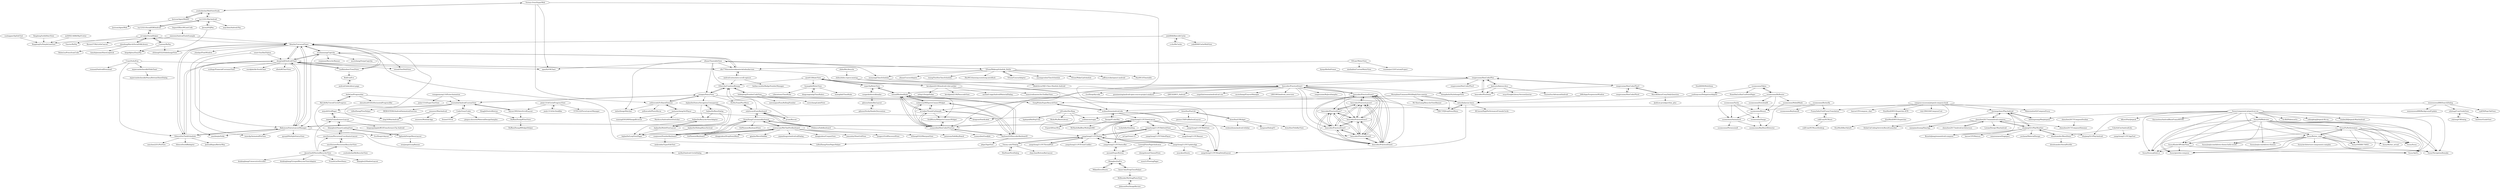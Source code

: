 digraph G {
"XingdongYu/QQNaviView" -> "XingdongYu/SimpleLineView"
"linxiangcheer/PlayAndroid" -> "manqianzhuang/HamApp"
"linxiangcheer/PlayAndroid" -> "shenzhen2017/wanandroid-compose"
"linxiangcheer/PlayAndroid" -> "RicardoJiang/wanandroid-compose"
"linxiangcheer/PlayAndroid" -> "lelelongwang/WanJetpack"
"linxiangcheer/PlayAndroid" -> "zhujiang521/PlayWeather"
"qdxxxx/StickyHeaderDecoration" -> "qdxxxx/IndexBarLayout"
"AnJiaoDe/BaseDialog" -> "AnJiaoDe/RecyclerViewAdapter"
"AnJiaoDe/BaseDialog" -> "AnJiaoDe/StatusNavigationTransparent"
"AnJiaoDe/BaseDialog" -> "AnJiaoDe/MultiFlowLayout"
"AnJiaoDe/MultiFlowLayout" -> "AnJiaoDe/LoopViewPager"
"AnJiaoDe/MultiFlowLayout" -> "AnJiaoDe/RecyclerViewAdapter"
"AnJiaoDe/RecyclerViewAdapter" -> "AnJiaoDe/LoopViewPager"
"AnJiaoDe/RecyclerViewAdapter" -> "AnJiaoDe/MultiFlowLayout"
"AnJiaoDe/StatusNavigationTransparent" -> "AnJiaoDe/BaseDialog"
"AnJiaoDe/StatusNavigationTransparent" -> "AnJiaoDe/MultiFlowLayout"
"AnJiaoDe/StatusNavigationTransparent" -> "AnJiaoDe/RecyclerViewAdapter"
"AnJiaoDe/StatusNavigationTransparent" -> "AnJiaoDe/LoopViewPager"
"luozhanming/Captcha" -> "mcxtzhang/SwipeCaptcha" ["e"=1]
"luozhanming/Captcha" -> "donglua/JZAndroidChart"
"luozhanming/Captcha" -> "bboylin/UniversalToast"
"luozhanming/Captcha" -> "idic779/monthweekmaterialcalendarview"
"luozhanming/Captcha" -> "LillteZheng/ViewPagerHelper" ["e"=1]
"luozhanming/Captcha" -> "renjianan/RecyclerBanner" ["e"=1]
"luozhanming/Captcha" -> "Bakumon/StatusLayoutManager"
"zuiwuyuan/WeChatPswKeyboard" -> "yipianfengye/android-adDialog" ["e"=1]
"zuiwuyuan/WeChatPswKeyboard" -> "StomHong/CustomizeKeyboard"
"zuiwuyuan/WeChatPswKeyboard" -> "dongjunkun/CouponView" ["e"=1]
"zuiwuyuan/WeChatPswKeyboard" -> "xuejinwei/NumberKeyboard"
"zuiwuyuan/WeChatPswKeyboard" -> "GitPhoenix/Keyboard"
"zuiwuyuan/WeChatPswKeyboard" -> "jeasonlzy/NineGridView" ["e"=1]
"zuiwuyuan/WeChatPswKeyboard" -> "Jungerr/GridPasswordView" ["e"=1]
"zuiwuyuan/WeChatPswKeyboard" -> "sfsheng0322/MarqueeView" ["e"=1]
"zuiwuyuan/WeChatPswKeyboard" -> "dongjunkun/DropDownMenu" ["e"=1]
"zuiwuyuan/WeChatPswKeyboard" -> "gjiazhe/WaveSideBar" ["e"=1]
"sickworm/MISportsConnectWidget" -> "arvinljw/ThumbUpSample"
"sickworm/MISportsConnectWidget" -> "sunnyxibei/HenCoderPractice"
"sickworm/MISportsConnectWidget" -> "totond/BooheeRuler"
"sickworm/MISportsConnectWidget" -> "keyboard3/HencoderKeyboard3"
"kaixueio/kaixue-docs" -> "rengwuxian/HenCoderPlus"
"kaixueio/kaixue-docs" -> "wuyr/GoogleLibraryVersionQuerier" ["e"=1]
"kaixueio/kaixue-docs" -> "hencoder/PlusDemo"
"kaixueio/kaixue-docs" -> "chengdazhi/StyleImageView" ["e"=1]
"kaixueio/kaixue-docs" -> "SusionSuc/AdvancedAndroid" ["e"=1]
"superSp/RulerView" -> "totond/BooheeRuler"
"superSp/RulerView" -> "sungerk/elestickheader"
"superSp/RulerView" -> "zjun615/RulerView"
"yale8848/RetrofitCache" -> "z-chu/RxCache"
"yale8848/RetrofitCache" -> "yale8848/CacheWebView" ["e"=1]
"yale8848/RetrofitCache" -> "bboylin/UniversalToast"
"youlookwhat/WebViewStudy" -> "Victory-Over/SuperWeb"
"youlookwhat/WebViewStudy" -> "Justson/AgentWebX5"
"youlookwhat/WebViewStudy" -> "tsy12321/PayAndroid"
"CrazyDudo/fvip" -> "SilenceDut/TaskScheduler"
"CrazyDudo/fvip" -> "openXu/OXChart" ["e"=1]
"CrazyDudo/fvip" -> "imjeevandeshmukh/GlideToast"
"CrazyDudo/fvip" -> "roomanl/AndroidDownload" ["e"=1]
"DesignPCode/Sku" -> "MrHaoIsBadBoy/MultipleSKU"
"DesignPCode/Sku" -> "wuhenzhizao/android-sku"
"GongWnbo/SuperRecycleView" -> "wuhenzhizao/android-sku"
"RuffianZhong/RTextView" -> "RuffianZhong/RWidgetHelper" ["e"=1]
"chendongMarch/SocialSdkLibrary" -> "arvinljw/SocialHelper"
"chendongMarch/SocialSdkLibrary" -> "tianzhijiexian/ShareLoginLib" ["e"=1]
"chendongMarch/SocialSdkLibrary" -> "BolexLiu/PressScanCode" ["e"=1]
"donglua/JZAndroidChart" -> "bboylin/UniversalToast"
"donglua/JZAndroidChart" -> "idic779/monthweekmaterialcalendarview"
"donglua/JZAndroidChart" -> "LeeReindeer/Tree2View"
"donglua/JZAndroidChart" -> "Bakumon/StatusLayoutManager"
"donglua/JZAndroidChart" -> "scsfwgy/FinancialCustomerView" ["e"=1]
"donglua/JZAndroidChart" -> "luozhanming/Captcha"
"donglua/JZAndroidChart" -> "razerdp/AnimatedPieView" ["e"=1]
"donglua/JZAndroidChart" -> "wordplat/ikvStockChart" ["e"=1]
"donglua/JZAndroidChart" -> "tifezh/KChartView" ["e"=1]
"donglua/JZAndroidChart" -> "SilenceDut/TaskScheduler"
"donglua/JZAndroidChart" -> "totond/TextPathView" ["e"=1]
"leiyun1993/AutoScrollLayout" -> "stormdzh/AndroidCustomView"
"leiyun1993/AutoScrollLayout" -> "RuffianZhong/RTextView"
"tsy12321/SocialSDKAndroid" -> "arvinljw/SocialHelper"
"tsy12321/SocialSDKAndroid" -> "tsy12321/PayAndroid"
"yellowcath/YcShareElement" -> "yellowcath/PhotoMovie" ["e"=1]
"yellowcath/YcShareElement" -> "maiwenchang/ArtPlayer"
"yellowcath/YcShareElement" -> "wongzy/FancyView"
"yellowcath/YcShareElement" -> "iielse/ImageWatcher" ["e"=1]
"rengwuxian/HenCoderPlus3" -> "rengwuxian/HenCoderPlus4"
"rengwuxian/HenCoderPlus3" -> "rengwuxian/HenCoderPlus"
"rengwuxian/HenCoderPlus3" -> "MicroKibaco/CrazyDailyQuestion"
"rengwuxian/HenCoderPlus3" -> "hencoder/PlusDemo"
"yangchong211/YCRefreshView" -> "yangchong211/YCDialog"
"yangchong211/YCRefreshView" -> "yangchong211/YCStateLayout"
"yangchong211/YCRefreshView" -> "yangchong211/YCVideoPlayer" ["e"=1]
"yangchong211/YCRefreshView" -> "yangchong211/YCStatusBar"
"yangchong211/YCRefreshView" -> "yangchong211/YCShopDetailLayout" ["e"=1]
"yangchong211/YCRefreshView" -> "yangchong211/YCBanner"
"yangchong211/YCRefreshView" -> "mCyp/Orient-Ui" ["e"=1]
"AriesHoo/UIWidget" -> "AriesHoo/FastLib"
"AriesHoo/UIWidget" -> "wuhenzhizao/android-titlebar" ["e"=1]
"AriesHoo/UIWidget" -> "AriesHoo/TitleBarView"
"AriesHoo/UIWidget" -> "kongzue/DialogV3" ["e"=1]
"Javen205/JPay" -> "kingofglory/EasyPay" ["e"=1]
"Javen205/JPay" -> "tsy12321/PayAndroid"
"fuusy/component-jetpack-mvvm" -> "fuusy/FuPerformance"
"fuusy/component-jetpack-mvvm" -> "ldlywt/FastJetpack" ["e"=1]
"fuusy/component-jetpack-mvvm" -> "fuusy/flutter_read"
"fuusy/component-jetpack-mvvm" -> "Quyunshuo/AndroidBaseFrameMVVM" ["e"=1]
"fuusy/component-jetpack-mvvm" -> "fuusy/genshin-compose"
"fuusy/component-jetpack-mvvm" -> "fuusy/KindsOfPickerView"
"fuusy/component-jetpack-mvvm" -> "fuusy/AptEx"
"fuusy/component-jetpack-mvvm" -> "fuusy/PdfWebview"
"fuusy/component-jetpack-mvvm" -> "fuusy/NavigationRemake"
"fuusy/component-jetpack-mvvm" -> "hi-dhl/PokemonGo" ["e"=1]
"fuusy/component-jetpack-mvvm" -> "zskingking/Jetpack-Mvvm" ["e"=1]
"fuusy/component-jetpack-mvvm" -> "winlee28/Jetpack-WanAndroid" ["e"=1]
"fuusy/component-jetpack-mvvm" -> "zhujiang521/PlayAndroid" ["e"=1]
"fuusy/component-jetpack-mvvm" -> "fuusy/fuusy.github.io"
"fuusy/component-jetpack-mvvm" -> "lelelongwang/WanJetpack"
"jenly1314/CircleProgressView" -> "jenly1314/ArcSeekBar"
"jenly1314/CircleProgressView" -> "CCY0122/FocusLayoutManager" ["e"=1]
"jenly1314/CircleProgressView" -> "leiyun1993/AutoScrollLayout"
"maiwenchang/ArtPlayer" -> "yellowcath/YcShareElement"
"maiwenchang/ArtPlayer" -> "maning0303/MNImageBrowser" ["e"=1]
"maiwenchang/ArtPlayer" -> "kongzue/StackLabel" ["e"=1]
"maiwenchang/ArtPlayer" -> "Marksss/AndroidAutoSwitcher" ["e"=1]
"zfman/TimetableView" -> "mnnyang/ClassSchedule"
"zfman/TimetableView" -> "openXu/OXChart" ["e"=1]
"zfman/TimetableView" -> "Othershe/CombineBitmap"
"zfman/TimetableView" -> "wongzy/FancyView"
"zfman/TimetableView" -> "YZune/WakeupSchedule_Kotlin"
"zfman/TimetableView" -> "iielse/ImageWatcher" ["e"=1]
"zfman/TimetableView" -> "idic779/monthweekmaterialcalendarview"
"MyLifeMyTravel/CircleProgress" -> "AnliaLee/Progressbar"
"MyLifeMyTravel/CircleProgress" -> "mylhyl/Android-CircleDialog" ["e"=1]
"sunnyxibei/HenCoderPractice" -> "arvinljw/ThumbUpSample"
"sunnyxibei/HenCoderPractice" -> "totond/BooheeRuler"
"sunnyxibei/HenCoderPractice" -> "sickworm/MISportsConnectWidget"
"sunnyxibei/HenCoderPractice" -> "SickWorm/MISportsConnectWidget"
"sunnyxibei/HenCoderPractice" -> "sunnyxibei/GoodJob"
"sunnyxibei/HenCoderPractice" -> "keyboard3/HencoderKeyboard3"
"zhujiang521/PlayWeather" -> "shenzhen2017/wanandroid-compose"
"zhujiang521/PlayWeather" -> "zhujiang521/PlayAndroid" ["e"=1]
"zhujiang521/PlayWeather" -> "linxiangcheer/PlayAndroid"
"zhujiang521/PlayWeather" -> "yechaoa/MaterialDesign" ["e"=1]
"zhujiang521/PlayWeather" -> "leavesCZY/Matisse"
"zhujiang521/PlayWeather" -> "zhouhuandev/BaseDemo"
"zhujiang521/PlayWeather" -> "miaowmiaow/fragmject" ["e"=1]
"zhujiang521/PlayWeather" -> "RicardoJiang/wanandroid-compose"
"lihangleo2/mPro" -> "MikaelZero/Diooto"
"lihangleo2/mPro" -> "bauer-bao/DragCloseHelper"
"Victory-Over/SuperWeb" -> "yangchong211/YCWebView" ["e"=1]
"Victory-Over/SuperWeb" -> "openXu/OXChart" ["e"=1]
"Victory-Over/SuperWeb" -> "youlookwhat/WebViewStudy"
"Victory-Over/SuperWeb" -> "yellowcath/YcShareElement"
"fuusy/PdfWebview" -> "fuusy/genshin-compose"
"fuusy/PdfWebview" -> "fuusy/KindsOfPickerView"
"fuusy/PdfWebview" -> "fuusy/AptEx"
"fuusy/PdfWebview" -> "fuusy/flutter_read"
"fuusy/PdfWebview" -> "fuusy/NavigationRemake"
"fuusy/PdfWebview" -> "fuusy/FuPerformance"
"fuusy/PdfWebview" -> "fuusy/fuusy.github.io"
"fuusy/PdfWebview" -> "fuusy/OSSRH-74003"
"fuusy/PdfWebview" -> "fuusy/juejin-markdown-theme-hello-world"
"fuusy/PdfWebview" -> "fuusy/juejin-markdown-themes"
"fuusy/PdfWebview" -> "fuusy/flutter_actual"
"fuusy/PdfWebview" -> "fuusy/fuusy"
"wenwenwen888/SearchDialog" -> "yilylong/UserGuideView"
"wenwenwen888/SearchDialog" -> "ccj659/PopsTabView" ["e"=1]
"wenwenwen888/SearchDialog" -> "wenwenwen888/BackgroundUpdate"
"wenwenwen888/SearchDialog" -> "wuhenzhizao/android-sku"
"xiaweizi/AndroidToolsExample" -> "XingdongYu/SimpleLineView"
"xiaweizi/AndroidToolsExample" -> "bboylin/UniversalToast"
"free46000/MultiItem" -> "xuehuayous/DelegationAdapter"
"JasonGaoH/NestedRecyclerView" -> "xmuSistone/PersistentRecyclerView"
"JasonGaoH/NestedRecyclerView" -> "donkingliang/ConsecutiveScroller" ["e"=1]
"JasonGaoH/NestedRecyclerView" -> "donkingliang/GroupedRecyclerViewAdapter" ["e"=1]
"JasonGaoH/NestedRecyclerView" -> "FrizzleLiu/NestDemo"
"JasonGaoH/NestedRecyclerView" -> "zaaach/TransformersLayout"
"JasonGaoH/NestedRecyclerView" -> "xmuSistone/PersistentCoordinatorLayout"
"JasonGaoH/NestedRecyclerView" -> "lihangleo2/ShadowLayout" ["e"=1]
"hencoder/PracticeDraw1" -> "hencoder/PracticeDraw2"
"hencoder/PracticeDraw1" -> "chengdazhi/StyleImageView" ["e"=1]
"hencoder/PracticeDraw1" -> "hencoder/PracticeDraw3"
"hencoder/PracticeDraw1" -> "hencoder/PracticeDraw4"
"hencoder/PracticeDraw1" -> "rengwuxian/RxJavaSamples" ["e"=1]
"hencoder/PracticeDraw1" -> "GcsSloop/diycode" ["e"=1]
"hencoder/PracticeDraw1" -> "guoxiaoxing/android-open-source-project-analysis" ["e"=1]
"hencoder/PracticeDraw1" -> "hencoder/PracticeDraw6"
"hencoder/PracticeDraw1" -> "hencoder/PracticeDraw5"
"hencoder/PracticeDraw1" -> "QMUI/QMUI_Android" ["e"=1]
"hencoder/PracticeDraw1" -> "totond/BooheeRuler"
"hencoder/PracticeDraw1" -> "singwhatiwanna/android-art-res" ["e"=1]
"hencoder/PracticeDraw1" -> "mcxtzhang/ZLayoutManager" ["e"=1]
"hencoder/PracticeDraw1" -> "arvinljw/ThumbUpSample"
"hencoder/PracticeDraw1" -> "LRH1993/android_interview" ["e"=1]
"hencoder/PracticeDraw2" -> "hencoder/PracticeDraw3"
"hencoder/PracticeDraw2" -> "hencoder/PracticeDraw4"
"hencoder/PracticeDraw2" -> "hencoder/PracticeDraw5"
"hencoder/PracticeDraw2" -> "hencoder/PracticeDraw1"
"hencoder/PracticeDraw2" -> "hencoder/PracticeDraw6"
"hencoder/PracticeDraw2" -> "hencoder/PracticeDraw7"
"hencoder/PracticeDraw2" -> "hencoder/PracticeLayout1"
"hencoder/PracticeDraw3" -> "hencoder/PracticeDraw4"
"hencoder/PracticeDraw3" -> "hencoder/PracticeDraw5"
"hencoder/PracticeDraw3" -> "hencoder/PracticeDraw2"
"hencoder/PracticeDraw3" -> "hencoder/PracticeDraw6"
"hencoder/PracticeDraw3" -> "hencoder/PracticeDraw7"
"hencoder/PracticeDraw3" -> "hencoder/PracticeLayout1"
"hencoder/PracticeDraw4" -> "hencoder/PracticeDraw3"
"hencoder/PracticeDraw4" -> "hencoder/PracticeDraw5"
"hencoder/PracticeDraw4" -> "hencoder/PracticeDraw2"
"hencoder/PracticeDraw4" -> "hencoder/PracticeDraw7"
"hencoder/PracticeDraw4" -> "hencoder/PracticeDraw6"
"hencoder/PracticeDraw4" -> "hencoder/PracticeLayout1"
"stormdzh/AndroidCustomView" -> "leiyun1993/AutoScrollLayout"
"stormdzh/AndroidCustomView" -> "REBOOTERS/AndroidAnimationExercise" ["e"=1]
"stormdzh/AndroidCustomView" -> "CoderGuoy/Coder"
"stormdzh/AndroidCustomView" -> "wongzy/FancyView"
"stormdzh/AndroidCustomView" -> "LillteZheng/FlowHelper" ["e"=1]
"stormdzh/AndroidCustomView" -> "mtjsoft/GridPager"
"rengwuxian/HenCoderPlus4" -> "rengwuxian/HenCoderPlus3"
"z-chu/RxCache" -> "yale8848/RetrofitCache"
"zjun615/RulerView" -> "huangdali/RulerView"
"zjun615/RulerView" -> "superSp/RulerView"
"zjun615/RulerView" -> "kevalpatel2106/android-ruler-picker"
"zjun615/RulerView" -> "Othershe/CombineBitmap"
"ColorfulCat/AndroidLibs" -> "yangchong211/YCAppTool" ["e"=1]
"ColorfulCat/AndroidLibs" -> "zhouhuandev/BaseDemo"
"smart-fun/XmlToJson" -> "Bakumon/StatusLayoutManager"
"smart-fun/XmlToJson" -> "donglua/JZAndroidChart"
"Timmy-zzh/TDialog" -> "yangchong211/YCDialog"
"Timmy-zzh/TDialog" -> "SheHuan/NiceDialog"
"Timmy-zzh/TDialog" -> "chaychan/BottomBarLayout" ["e"=1]
"Timmy-zzh/TDialog" -> "mylhyl/Android-CircleDialog" ["e"=1]
"rengwuxian/HenCoderPlus" -> "rengwuxian/HenCoderPlus3"
"rengwuxian/HenCoderPlus" -> "hencoder/PlusDemo"
"rengwuxian/HenCoderPlus" -> "kaixueio/kaixue-docs"
"rengwuxian/HenCoderPlus" -> "sunnyxibei/HenCoderPractice"
"rengwuxian/HenCoderPlus" -> "hencoder/PracticeDraw1"
"rengwuxian/HenCoderPlus" -> "rengwuxian/HenCoderPlus5"
"linkaipeng/NumberCodeView" -> "newcaoguo/EasyRollingNumber"
"linkaipeng/NumberCodeView" -> "Othershe/CombineBitmap"
"linkaipeng/NumberCodeView" -> "corerzhang/LabelView" ["e"=1]
"linkaipeng/NumberCodeView" -> "GongWnbo/SuperRecycleView"
"LJYcoder/DevRing" -> "wobiancao/sugar"
"LJYcoder/DevRing" -> "lygttpod/RxHttpUtils" ["e"=1]
"LJYcoder/DevRing" -> "yangchong211/YCDialog"
"LJYcoder/DevRing" -> "MirkoWu/BaseLibrary"
"CoderGuoy/Coder" -> "stormdzh/AndroidCustomView"
"CoderGuoy/Coder" -> "pinguo-zhouwei/MaterialDesignSamples" ["e"=1]
"CoderGuoy/Coder" -> "Dsiner/UIUtil" ["e"=1]
"bboylin/UniversalToast" -> "Bakumon/StatusLayoutManager"
"bboylin/UniversalToast" -> "donglua/JZAndroidChart"
"bboylin/UniversalToast" -> "SilenceDut/TaskScheduler"
"bboylin/UniversalToast" -> "totond/TextPathView" ["e"=1]
"bboylin/UniversalToast" -> "GcsSloop/rclayout" ["e"=1]
"bboylin/UniversalToast" -> "LeeReindeer/Tree2View"
"bboylin/UniversalToast" -> "sfsheng0322/GlideImageView" ["e"=1]
"bboylin/UniversalToast" -> "yanzhenjie/Sofia" ["e"=1]
"bboylin/UniversalToast" -> "luozhanming/Captcha"
"bboylin/UniversalToast" -> "yhaolpz/FloatWindow" ["e"=1]
"KingJA/SwitchButton" -> "RuffianZhong/RTextView"
"Cuieney/RxPay" -> "arvinljw/SocialHelper"
"Cuieney/RxPay" -> "kingofglory/EasyPay" ["e"=1]
"Cuieney/RxPay" -> "sfsheng0322/GlideImageView" ["e"=1]
"LinweiJ/ViewPagerIndicator" -> "chengzhicao/ChannelView"
"LinweiJ/ViewPagerIndicator" -> "ansnail/SuperButton"
"SilenceDut/TaskScheduler" -> "Bakumon/StatusLayoutManager"
"SilenceDut/TaskScheduler" -> "bboylin/UniversalToast"
"SilenceDut/TaskScheduler" -> "SilenceDut/diffadapter" ["e"=1]
"SilenceDut/TaskScheduler" -> "JoshuaRogue/BetterWay" ["e"=1]
"SilenceDut/TaskScheduler" -> "nanchen2251/PinView" ["e"=1]
"SilenceDut/TaskScheduler" -> "donglua/JZAndroidChart"
"mtjsoft/GridPager" -> "zaaach/TransformersLayout"
"mtjsoft/GridPager" -> "xing16/WanAndroid"
"ssseasonnn/AnimatorX" -> "ssseasonnn/PermissionX"
"ssseasonnn/AnimatorX" -> "ssseasonnn/KeyBoardDetector"
"xuehuayous/DelegationAdapter" -> "iielse/behavior-learn"
"wongzy/FancyView" -> "Othershe/CombineBitmap"
"wongzy/FancyView" -> "FJ917/FJDropDownMenu"
"wongzy/FancyView" -> "AnJiaoDe/StatusNavigationTransparent"
"wongzy/FancyView" -> "stormdzh/AndroidCustomView"
"wongzy/FancyView" -> "DuShuYuan/PlusMenu"
"wongzy/FancyView" -> "yellowcath/YcShareElement"
"wongzy/FancyView" -> "iielse/behavior-learn"
"yangchong211/YCDialog" -> "yangchong211/YCStateLayout"
"yangchong211/YCDialog" -> "yangchong211/YCUpdateApp"
"yangchong211/YCDialog" -> "yangchong211/YCRefreshView"
"yangchong211/YCDialog" -> "Timmy-zzh/TDialog"
"yangchong211/YCDialog" -> "yangchong211/YCThreadPool"
"yangchong211/YCDialog" -> "LillteZheng/ViewPagerHelper" ["e"=1]
"yangchong211/YCDialog" -> "yangchong211/YCStatusBar"
"yangchong211/YCDialog" -> "yangchong211/YCEventConflict" ["e"=1]
"BobEve/Eve" -> "android-links/about-page"
"xuejinwei/NumberKeyboard" -> "StomHong/CustomizeKeyboard"
"xuejinwei/NumberKeyboard" -> "zuiwuyuan/WeChatPswKeyboard"
"xuejinwei/NumberKeyboard" -> "andyxialm/TyperEditText" ["e"=1]
"Bakumon/StatusLayoutManager" -> "bboylin/UniversalToast"
"Bakumon/StatusLayoutManager" -> "SilenceDut/TaskScheduler"
"Bakumon/StatusLayoutManager" -> "qyxxjd/MultipleStatusView" ["e"=1]
"Bakumon/StatusLayoutManager" -> "GcsSloop/rclayout" ["e"=1]
"Bakumon/StatusLayoutManager" -> "donglua/JZAndroidChart"
"Bakumon/StatusLayoutManager" -> "yangchong211/YCStateLayout"
"Bakumon/StatusLayoutManager" -> "yanzhenjie/Sofia" ["e"=1]
"Bakumon/StatusLayoutManager" -> "razerdp/AnimatedPieView" ["e"=1]
"Moosphan/CommentWithReplyView-master" -> "Mr-XiaoLiang/RecyclerViewBanner"
"Moosphan/CommentWithReplyView-master" -> "FJ917/FJDropDownMenu"
"Moosphan/CommentWithReplyView-master" -> "GongWnbo/SuperRecycleView"
"Moosphan/CommentWithReplyView-master" -> "iielse/behavior-learn"
"wuhenzhizao/android-sku" -> "GongWnbo/SuperRecycleView"
"wuhenzhizao/android-sku" -> "DesignPCode/Sku"
"wuhenzhizao/android-sku" -> "yangchong211/YCShopDetailLayout" ["e"=1]
"wuhenzhizao/android-sku" -> "yangchong211/YCStateLayout"
"wuhenzhizao/android-sku" -> "wuhenzhizao/android-titlebar" ["e"=1]
"zhihu/zhihu-rxjava-meetup" -> "hencoder/PracticeDraw1"
"zhihu/zhihu-rxjava-meetup" -> "sunnyxibei/HenCoderPractice"
"ssseasonnn/Yaksa" -> "ssseasonnn/RxRouter"
"ssseasonnn/Yaksa" -> "xuehuayous/DelegationAdapter"
"ssseasonnn/Yaksa" -> "HuanHaiLiuXin/CoolViewPager" ["e"=1]
"qdxxxx/IndexBarLayout" -> "qdxxxx/StickyHeaderDecoration"
"ssseasonnn/DownloadX" -> "ssseasonnn/Bracer"
"FJ917/FJDropDownMenu" -> "iielse/behavior-learn"
"senonwx/WanAndroid" -> "xing16/WanAndroid"
"senonwx/WanAndroid" -> "senonwx/ModularApp"
"ansnail/SuperButton" -> "yangchong211/YCStatusBar"
"ansnail/SuperButton" -> "lihangleo2/mPro"
"iielse/behavior-learn" -> "KCrason/HighPerformanceFriendsCircle" ["e"=1]
"iielse/behavior-learn" -> "FJ917/FJDropDownMenu"
"iielse/behavior-learn" -> "yangchong211/YCShopDetailLayout" ["e"=1]
"kymjs/KotlinPrimer" -> "rengwuxian/HenCoderPlus"
"compose-museum/jetpack-compose-book" -> "FunnySaltyFish/FunnyTranslation"
"compose-museum/jetpack-compose-book" -> "DylanCaiCoding/ActivityResultLauncher" ["e"=1]
"compose-museum/jetpack-compose-book" -> "Watermelon02/ComposeFocus"
"compose-museum/jetpack-compose-book" -> "leavesCZY/compose_chat"
"compose-museum/jetpack-compose-book" -> "linxiangcheer/PlayAndroid"
"compose-museum/jetpack-compose-book" -> "KunMinX/MVI-Dispatcher-KTX"
"compose-museum/jetpack-compose-book" -> "toly1994328/ComposeUnit"
"lihangleo2/SmartLoadingView" -> "xmuSistone/PersistentCoordinatorLayout"
"lihangleo2/SmartLoadingView" -> "ljphawk/SwipeMenuLayout"
"lihangleo2/SmartLoadingView" -> "zaaach/TransformersLayout"
"Justson/AgentWebX5" -> "youlookwhat/WebViewStudy"
"Justson/AgentWebX5" -> "Justson/AgentWeb" ["e"=1]
"yilylong/CBDialog" -> "yilylong/UserGuideView"
"SheHuan/NiceDialog" -> "Timmy-zzh/TDialog"
"arvinljw/SocialHelper" -> "Vinctor/RxPay"
"arvinljw/SocialHelper" -> "Cuieney/RxPay"
"arvinljw/SocialHelper" -> "florent37/MyLittleCanvas" ["e"=1]
"arvinljw/SocialHelper" -> "tsy12321/SocialSDKAndroid"
"arvinljw/SocialHelper" -> "bboylin/UniversalToast"
"arvinljw/SocialHelper" -> "chendongMarch/SocialSdkLibrary"
"tsy12321/PayAndroid" -> "mayubao/Android-Pay" ["e"=1]
"tsy12321/PayAndroid" -> "tsy12321/SocialSDKAndroid"
"tsy12321/PayAndroid" -> "Javen205/JPay"
"tsy12321/PayAndroid" -> "youlookwhat/WebViewStudy"
"93Laer/WaterView" -> "xiaohaibin/CustomWaterView"
"93Laer/WaterView" -> "idic779/monthweekmaterialcalendarview"
"93Laer/WaterView" -> "wuxiaojun123/CustomProject"
"shenzhen2017/wanandroid-compose" -> "zhujiang521/PlayWeather"
"shenzhen2017/wanandroid-compose" -> "linxiangcheer/PlayAndroid"
"shenzhen2017/wanandroid-compose" -> "shenzhen2017/android-architecture"
"shenzhen2017/wanandroid-compose" -> "manqianzhuang/HamApp"
"shenzhen2017/wanandroid-compose" -> "Lowae/Design-WanAndroid" ["e"=1]
"shenzhen2017/wanandroid-compose" -> "DylanCaiCoding/ActivityResultLauncher" ["e"=1]
"shenzhen2017/wanandroid-compose" -> "shenzhen2017/ComposeShimmer"
"imjeevandeshmukh/GlideToast" -> "imjeevandeshmukh/FancyBottomSheetDialog"
"AnliaLee/Progressbar" -> "MyLifeMyTravel/CircleProgress"
"AnliaLee/Progressbar" -> "zhouzhuo810/ZzHorizontalProgressBar"
"AnliaLee/Progressbar" -> "stormdzh/AndroidCustomView"
"ssseasonnn/Yasha" -> "ssseasonnn/Sange"
"ssseasonnn/Yasha" -> "ssseasonnn/Bracer"
"ssseasonnn/Yasha" -> "ssseasonnn/AnimatorX"
"yangchong211/YCUpdateApp" -> "yangchong211/YCDialog"
"yangchong211/YCUpdateApp" -> "yangchong211/YCStateLayout"
"yangchong211/YCUpdateApp" -> "yangchong211/YCShopDetailLayout" ["e"=1]
"yangchong211/YCUpdateApp" -> "moyokoo/Diooto" ["e"=1]
"fuusy/FuPerformance" -> "fuusy/genshin-compose"
"fuusy/FuPerformance" -> "fuusy/NavigationRemake"
"fuusy/FuPerformance" -> "fuusy/KindsOfPickerView"
"fuusy/FuPerformance" -> "fuusy/AptEx"
"fuusy/FuPerformance" -> "fuusy/fuusy.github.io"
"fuusy/FuPerformance" -> "fuusy/OSSRH-74003"
"fuusy/FuPerformance" -> "fuusy/flutter_actual"
"fuusy/FuPerformance" -> "fuusy/fuusy"
"fuusy/FuPerformance" -> "fuusy/flutter_read"
"AriesHoo/FastLib" -> "AriesHoo/UIWidget"
"AriesHoo/FastLib" -> "wobiancao/sugar"
"AriesHoo/FastLib" -> "kongzue/StackLabel" ["e"=1]
"AriesHoo/FastLib" -> "genius158/PullRefreshLayout" ["e"=1]
"pruas/Biscuit" -> "onlyloveyd/LazyKeyboard"
"pruas/Biscuit" -> "Othershe/CombineBitmap"
"YZune/WakeupSchedule_Kotlin" -> "YZune/CourseAdapter"
"YZune/WakeupSchedule_Kotlin" -> "mnnyang/ClassSchedule"
"YZune/WakeupSchedule_Kotlin" -> "xxyangyoulin/ClassSchedule"
"YZune/WakeupSchedule_Kotlin" -> "zfman/TimetableView"
"YZune/WakeupSchedule_Kotlin" -> "YZune/WakeUpSchedule"
"YZune/WakeupSchedule_Kotlin" -> "jeffreystoke/openct-android"
"YZune/WakeupSchedule_Kotlin" -> "Hzy0913/Timetable" ["e"=1]
"YZune/WakeupSchedule_Kotlin" -> "zfman/CourseAdapter"
"YZune/WakeupSchedule_Kotlin" -> "itning/YunShuClassSchedule"
"YZune/WakeupSchedule_Kotlin" -> "ZhyMC/chaoxing-xuexitong-autoflush" ["e"=1]
"yilylong/UserGuideView" -> "yilylong/CBDialog"
"yilylong/UserGuideView" -> "binIoter/GuideView" ["e"=1]
"keyboard3/HencoderKeyboard3" -> "arvinljw/ThumbUpSample"
"keyboard3/HencoderKeyboard3" -> "sickworm/MISportsConnectWidget"
"keyboard3/HencoderKeyboard3" -> "totond/BooheeRuler"
"keyboard3/HencoderKeyboard3" -> "sunnyxibei/HenCoderPractice"
"keyboard3/HencoderKeyboard3" -> "jdqm/TapeView"
"wangpeiming110/EnterAnimation" -> "stormdzh/AndroidCustomView"
"wangpeiming110/EnterAnimation" -> "jenly1314/SuperTextView"
"chengzhicao/ChannelView" -> "mxn21/FlowingPager"
"yangchong211/YCStateLayout" -> "yangchong211/YCDialog"
"yangchong211/YCStateLayout" -> "luckybilly/Gloading" ["e"=1]
"yangchong211/YCStateLayout" -> "yangchong211/YCShopDetailLayout" ["e"=1]
"yangchong211/YCStateLayout" -> "yangchong211/YCWebView" ["e"=1]
"yangchong211/YCStateLayout" -> "yangchong211/YCRefreshView"
"yangchong211/YCStateLayout" -> "Bakumon/StatusLayoutManager"
"yangchong211/YCStateLayout" -> "yangchong211/YCUpdateApp"
"jenly1314/ArcSeekBar" -> "jenly1314/CircleProgressView"
"Othershe/CombineBitmap" -> "wongzy/FancyView"
"Othershe/CombineBitmap" -> "linkaipeng/NumberCodeView"
"StomHong/CustomizeKeyboard" -> "SValence/SafeKeyboard"
"StomHong/CustomizeKeyboard" -> "onlyloveyd/LazyKeyboard"
"StomHong/CustomizeKeyboard" -> "xuejinwei/NumberKeyboard"
"StomHong/CustomizeKeyboard" -> "zuiwuyuan/WeChatPswKeyboard"
"StomHong/CustomizeKeyboard" -> "GitPhoenix/Keyboard"
"StomHong/CustomizeKeyboard" -> "GitPhoenix/KeyboardView"
"SValence/SafeKeyboard" -> "StomHong/CustomizeKeyboard"
"SValence/SafeKeyboard" -> "onlyloveyd/LazyKeyboard"
"SValence/SafeKeyboard" -> "peiniwan/SafeKeyBoard"
"xmuSistone/PersistentCoordinatorLayout" -> "xmuSistone/PersistentRecyclerView"
"xmuSistone/PersistentCoordinatorLayout" -> "lihangleo2/SmartLoadingView"
"zyl409214686/Mp3Cutter" -> "XingdongYu/SimpleLineView"
"ljphawk/SwipeMenuLayout" -> "lihangleo2/SmartLoadingView"
"ljphawk/SwipeMenuLayout" -> "wenjiangit/LoopBanner"
"hencoder/PracticeDraw6" -> "hencoder/PracticeDraw7"
"hencoder/PracticeDraw6" -> "hencoder/PracticeDraw5"
"hencoder/PracticeDraw6" -> "hencoder/PracticeDraw3"
"hencoder/PracticeDraw6" -> "hencoder/PracticeLayout1"
"hencoder/PracticeDraw6" -> "hencoder/PracticeDraw4"
"hencoder/PracticeDraw6" -> "hencoder/PracticeDraw2"
"DuShuYuan/PlusMenu" -> "onlyloveyd/LazyKeyboard"
"xmuSistone/PersistentRecyclerView" -> "xmuSistone/PersistentCoordinatorLayout"
"xmuSistone/PersistentRecyclerView" -> "JasonGaoH/NestedRecyclerView"
"xmuSistone/PersistentRecyclerView" -> "youlookwhat/ByRecyclerView" ["e"=1]
"sungerk/elestickheader" -> "qdxxxx/IndexBarLayout"
"sungerk/elestickheader" -> "superSp/RulerView"
"hencoder/PracticeDraw5" -> "hencoder/PracticeDraw3"
"hencoder/PracticeDraw5" -> "hencoder/PracticeDraw4"
"hencoder/PracticeDraw5" -> "hencoder/PracticeDraw7"
"hencoder/PracticeDraw5" -> "hencoder/PracticeDraw6"
"hencoder/PracticeDraw5" -> "hencoder/PracticeDraw2"
"hencoder/PracticeDraw5" -> "hencoder/PracticeLayout1"
"MikaelZero/Diooto" -> "lihangleo2/mPro"
"android-notes/auto-scroll-capture" -> "idic779/monthweekmaterialcalendarview"
"android-notes/auto-scroll-capture" -> "Othershe/CombineBitmap"
"android-notes/auto-scroll-capture" -> "beiliao-mobile/BadgeNumberManager" ["e"=1]
"lelelongwang/WanJetpack" -> "linxiangcheer/PlayAndroid"
"zaaach/TransformersLayout" -> "mtjsoft/GridPager"
"zaaach/TransformersLayout" -> "lihangleo2/SmartLoadingView"
"zaaach/TransformersLayout" -> "bingoogolapple/BGATransformersTip-Android" ["e"=1]
"GitPhoenix/Keyboard" -> "zuiwuyuan/WeChatPswKeyboard"
"FunnySaltyFish/FunnyTranslation" -> "sskEvan/NCMusic"
"ssseasonnn/Butterfly" -> "ssseasonnn/Bracer"
"ssseasonnn/Butterfly" -> "ssseasonnn/KeyboardX"
"ssseasonnn/Butterfly" -> "FunnySaltyFish/FunnyTranslation"
"yangchong211/YCThreadPool" -> "yangchong211/YCDialog"
"kevalpatel2106/android-ruler-picker" -> "massivedisaster/ArcToolbarView" ["e"=1]
"kevalpatel2106/android-ruler-picker" -> "zjun615/RulerView"
"kevalpatel2106/android-ruler-picker" -> "m4xp1/SwipePicker"
"kevalpatel2106/android-ruler-picker" -> "kevalpatel2106/PasscodeView" ["e"=1]
"kevalpatel2106/android-ruler-picker" -> "michael-rapp/AndroidMaterialDialog"
"bauer-bao/DragCloseHelper" -> "MrBoudar/MyDragPhotoView"
"bauer-bao/DragCloseHelper" -> "lihangleo2/mPro"
"fuusy/flutter_read" -> "fuusy/genshin-compose"
"fuusy/flutter_read" -> "fuusy/KindsOfPickerView"
"fuusy/flutter_read" -> "fuusy/NavigationRemake"
"fuusy/flutter_read" -> "fuusy/AptEx"
"fuusy/flutter_read" -> "fuusy/fuusy.github.io"
"fuusy/flutter_read" -> "fuusy/OSSRH-74003"
"fuusy/flutter_read" -> "fuusy/flutter_actual"
"fuusy/flutter_read" -> "fuusy/fuusy"
"fuusy/flutter_read" -> "fuusy/FuPerformance"
"fuusy/flutter_read" -> "fuusy/architecture-components-samples"
"fuusy/flutter_read" -> "fuusy/juejin-markdown-theme-hello-world"
"fuusy/flutter_read" -> "fuusy/juejin-markdown-themes"
"onlyloveyd/LazyKeyboard" -> "StomHong/CustomizeKeyboard"
"onlyloveyd/LazyKeyboard" -> "pruas/Biscuit"
"onlyloveyd/LazyKeyboard" -> "SValence/SafeKeyboard"
"onlyloveyd/LazyKeyboard" -> "DuShuYuan/PlusMenu"
"onlyloveyd/LazyKeyboard" -> "Othershe/CombineBitmap"
"arvinljw/ThumbUpSample" -> "sunnyxibei/HenCoderPractice"
"arvinljw/ThumbUpSample" -> "totond/BooheeRuler"
"arvinljw/ThumbUpSample" -> "sickworm/MISportsConnectWidget"
"arvinljw/ThumbUpSample" -> "SickWorm/MISportsConnectWidget"
"arvinljw/ThumbUpSample" -> "keyboard3/HencoderKeyboard3"
"SickWorm/MISportsConnectWidget" -> "sunnyxibei/HenCoderPractice"
"android-links/about-page" -> "BobEve/Eve"
"totond/BooheeRuler" -> "arvinljw/ThumbUpSample"
"totond/BooheeRuler" -> "sunnyxibei/HenCoderPractice"
"totond/BooheeRuler" -> "sickworm/MISportsConnectWidget"
"totond/BooheeRuler" -> "SickWorm/MISportsConnectWidget"
"totond/BooheeRuler" -> "keyboard3/HencoderKeyboard3"
"totond/BooheeRuler" -> "superSp/RulerView"
"dingyongxiang/TimeRulers" -> "huangdali/RulerView"
"huangdali/RulerView" -> "dingyongxiang/TimeRulers"
"huangdali/RulerView" -> "huangdali/TimeRuler"
"huangdali/RulerView" -> "Liberations/TimeRuler"
"zhihu/RxLifecycle" -> "zhihu/zhihu-rxjava-meetup"
"KunMinX/MVI-Dispatcher-KTX" -> "KunMinX/MVI-Dispatcher"
"idic779/monthweekmaterialcalendarview" -> "donglua/JZAndroidChart"
"idic779/monthweekmaterialcalendarview" -> "android-notes/auto-scroll-capture"
"idic779/monthweekmaterialcalendarview" -> "luozhanming/Captcha"
"idic779/monthweekmaterialcalendarview" -> "wuhenzhizao/android-sku"
"yangchong211/YCStatusBar" -> "ansnail/SuperButton"
"yangchong211/YCStatusBar" -> "yangchong211/YCDialog"
"24Kshign/SuspensionWindow" -> "iielse/behavior-learn"
"sunhapper/SpEditTool" -> "XingdongYu/SimpleLineView"
"LeeReindeer/Tree2View" -> "donglua/JZAndroidChart"
"LeeReindeer/Tree2View" -> "BobEve/Eve"
"LeeReindeer/Tree2View" -> "bboylin/UniversalToast"
"mnnyang/ClassSchedule" -> "idealclover/NJU-Class-Shedule-Android"
"ImportEffort/WLeetCode" -> "xiaweizi/AndroidToolsExample"
"shenzhen2017/android-architecture" -> "shenzhen2017/wanandroid-compose"
"ssseasonnn/RxRouter" -> "ssseasonnn/Yaksa"
"ssseasonnn/RxRouter" -> "ssseasonnn/AnimatorX"
"ssseasonnn/RxRouter" -> "ssseasonnn/Bracer"
"ssseasonnn/RxRouter" -> "ssseasonnn/MobidMask"
"ssseasonnn/RxRouter" -> "ssseasonnn/DownloadX"
"wobiancao/sugar" -> "EspoirX/EasyMvp"
"YZune/CourseAdapter" -> "YZune/WakeupSchedule_Kotlin"
"shenzhen2017/ComposeDouban" -> "shenzhen2017/ComposeShimmer"
"ssseasonnn/Bracer" -> "ssseasonnn/AnimatorX"
"ssseasonnn/Bracer" -> "ssseasonnn/Sange"
"sskEvan/NCMusic" -> "FunnySaltyFish/FunnyTranslation"
"sskEvan/NCMusic" -> "sskEvan/NCMusicDesktop"
"ssseasonnn/MobidMask" -> "ssseasonnn/KeyBoardDetector"
"MrBoudar/MyDragPhotoView" -> "JohnsonHou/ImageReview"
"JohnsonHou/ImageReview" -> "MrBoudar/MyDragPhotoView"
"MicroKibaco/CrazyDailyQuestion" -> "JackLee-pro/algorithm_plus"
"MicroKibaco/CrazyDailyQuestion" -> "rengwuxian/HenCoderPlus3"
"AnJiaoDe/SlidingMenuVertical" -> "AnJiaoDe/LoopViewPager"
"zhouhuandev/BaseDemo" -> "zhouhuandev/SerialPortKit"
"zhouhuandev/BaseDemo" -> "zhujiang521/PlayWeather"
"ssseasonnn/Sange" -> "ssseasonnn/KeyBoardDetector"
"hencoder/PracticeDraw7" -> "hencoder/PracticeDraw6"
"hencoder/PracticeDraw7" -> "hencoder/PracticeDraw5"
"hencoder/PracticeDraw7" -> "hencoder/PracticeLayout1"
"hencoder/PracticeDraw7" -> "hencoder/PracticeDraw3"
"hencoder/PracticeDraw7" -> "hencoder/PracticeDraw4"
"hencoder/PracticeLayout1" -> "hencoder/PracticeDraw7"
"hencoder/PracticeLayout1" -> "hencoder/PracticeDraw6"
"hencoder/PracticeLayout1" -> "hencoder/PracticeDraw3"
"hencoder/PracticeLayout1" -> "hencoder/PracticeDraw5"
"hencoder/PracticeLayout1" -> "hencoder/PracticeDraw4"
"hencoder/PracticeLayout1" -> "hencoder/PracticeDraw2"
"KunMinX/MVI-Dispatcher" -> "KunMinX/MVI-Dispatcher-KTX"
"KunMinX/MVI-Dispatcher" -> "KunMinX/KeyValueX"
"hencoder/PlusDemo" -> "rengwuxian/HenCoderPlus"
"fuusy/KindsOfPickerView" -> "fuusy/NavigationRemake"
"fuusy/KindsOfPickerView" -> "fuusy/genshin-compose"
"fuusy/KindsOfPickerView" -> "fuusy/AptEx"
"fuusy/KindsOfPickerView" -> "fuusy/fuusy.github.io"
"XingdongYu/QQNaviView" ["l"="48.157,2.743"]
"XingdongYu/SimpleLineView" ["l"="48.193,2.778"]
"linxiangcheer/PlayAndroid" ["l"="48.926,2.191"]
"manqianzhuang/HamApp" ["l"="48.937,2.173"]
"shenzhen2017/wanandroid-compose" ["l"="48.917,2.157"]
"RicardoJiang/wanandroid-compose" ["l"="48.902,2.202"]
"lelelongwang/WanJetpack" ["l"="48.965,2.163"]
"zhujiang521/PlayWeather" ["l"="48.89,2.173"]
"qdxxxx/StickyHeaderDecoration" ["l"="48.53,3.492"]
"qdxxxx/IndexBarLayout" ["l"="48.554,3.483"]
"AnJiaoDe/BaseDialog" ["l"="48.74,3.038"]
"AnJiaoDe/RecyclerViewAdapter" ["l"="48.736,3.061"]
"AnJiaoDe/StatusNavigationTransparent" ["l"="48.72,3.052"]
"AnJiaoDe/MultiFlowLayout" ["l"="48.751,3.061"]
"AnJiaoDe/LoopViewPager" ["l"="48.737,3.076"]
"luozhanming/Captcha" ["l"="48.355,2.998"]
"mcxtzhang/SwipeCaptcha" ["l"="52.029,-2.786"]
"donglua/JZAndroidChart" ["l"="48.328,2.989"]
"bboylin/UniversalToast" ["l"="48.308,2.943"]
"idic779/monthweekmaterialcalendarview" ["l"="48.405,3.042"]
"LillteZheng/ViewPagerHelper" ["l"="48.846,1.603"]
"renjianan/RecyclerBanner" ["l"="52.805,-2.505"]
"Bakumon/StatusLayoutManager" ["l"="48.292,3.001"]
"zuiwuyuan/WeChatPswKeyboard" ["l"="48.755,3.235"]
"yipianfengye/android-adDialog" ["l"="48.429,1.329"]
"StomHong/CustomizeKeyboard" ["l"="48.717,3.208"]
"dongjunkun/CouponView" ["l"="52.297,-2.978"]
"xuejinwei/NumberKeyboard" ["l"="48.752,3.205"]
"GitPhoenix/Keyboard" ["l"="48.733,3.253"]
"jeasonlzy/NineGridView" ["l"="48.532,1.389"]
"Jungerr/GridPasswordView" ["l"="48.315,1.217"]
"sfsheng0322/MarqueeView" ["l"="48.319,1.3"]
"dongjunkun/DropDownMenu" ["l"="48.421,1.276"]
"gjiazhe/WaveSideBar" ["l"="52.258,-3.174"]
"sickworm/MISportsConnectWidget" ["l"="48.654,3.574"]
"arvinljw/ThumbUpSample" ["l"="48.644,3.594"]
"sunnyxibei/HenCoderPractice" ["l"="48.665,3.598"]
"totond/BooheeRuler" ["l"="48.642,3.554"]
"keyboard3/HencoderKeyboard3" ["l"="48.63,3.578"]
"kaixueio/kaixue-docs" ["l"="48.716,3.701"]
"rengwuxian/HenCoderPlus" ["l"="48.716,3.665"]
"wuyr/GoogleLibraryVersionQuerier" ["l"="49.032,1.44"]
"hencoder/PlusDemo" ["l"="48.736,3.679"]
"chengdazhi/StyleImageView" ["l"="48.247,1.566"]
"SusionSuc/AdvancedAndroid" ["l"="49.055,1.324"]
"superSp/RulerView" ["l"="48.624,3.455"]
"sungerk/elestickheader" ["l"="48.593,3.468"]
"zjun615/RulerView" ["l"="48.616,3.348"]
"yale8848/RetrofitCache" ["l"="48.249,2.899"]
"z-chu/RxCache" ["l"="48.217,2.882"]
"yale8848/CacheWebView" ["l"="48.888,1.186"]
"youlookwhat/WebViewStudy" ["l"="48.558,2.816"]
"Victory-Over/SuperWeb" ["l"="48.603,2.867"]
"Justson/AgentWebX5" ["l"="48.574,2.783"]
"tsy12321/PayAndroid" ["l"="48.499,2.794"]
"CrazyDudo/fvip" ["l"="48.216,2.958"]
"SilenceDut/TaskScheduler" ["l"="48.284,2.97"]
"openXu/OXChart" ["l"="48.785,1.639"]
"imjeevandeshmukh/GlideToast" ["l"="48.173,2.945"]
"roomanl/AndroidDownload" ["l"="47.888,-0.483"]
"DesignPCode/Sku" ["l"="48.452,3.014"]
"MrHaoIsBadBoy/MultipleSKU" ["l"="48.475,3.006"]
"wuhenzhizao/android-sku" ["l"="48.427,3.017"]
"GongWnbo/SuperRecycleView" ["l"="48.511,3.018"]
"RuffianZhong/RTextView" ["l"="48.874,2.923"]
"RuffianZhong/RWidgetHelper" ["l"="48.933,1.595"]
"chendongMarch/SocialSdkLibrary" ["l"="48.355,2.795"]
"arvinljw/SocialHelper" ["l"="48.383,2.822"]
"tianzhijiexian/ShareLoginLib" ["l"="48.114,1.356"]
"BolexLiu/PressScanCode" ["l"="52.655,-2.6"]
"LeeReindeer/Tree2View" ["l"="48.336,2.947"]
"scsfwgy/FinancialCustomerView" ["l"="47.197,2.198"]
"razerdp/AnimatedPieView" ["l"="52.798,-2.544"]
"wordplat/ikvStockChart" ["l"="47.153,2.268"]
"tifezh/KChartView" ["l"="47.147,2.244"]
"totond/TextPathView" ["l"="48.801,1.427"]
"leiyun1993/AutoScrollLayout" ["l"="48.859,2.982"]
"stormdzh/AndroidCustomView" ["l"="48.818,3.027"]
"tsy12321/SocialSDKAndroid" ["l"="48.442,2.804"]
"yellowcath/YcShareElement" ["l"="48.673,2.975"]
"yellowcath/PhotoMovie" ["l"="50.836,1.551"]
"maiwenchang/ArtPlayer" ["l"="48.707,2.963"]
"wongzy/FancyView" ["l"="48.677,3.038"]
"iielse/ImageWatcher" ["l"="48.791,1.563"]
"rengwuxian/HenCoderPlus3" ["l"="48.761,3.678"]
"rengwuxian/HenCoderPlus4" ["l"="48.785,3.671"]
"MicroKibaco/CrazyDailyQuestion" ["l"="48.785,3.698"]
"yangchong211/YCRefreshView" ["l"="48.199,3.093"]
"yangchong211/YCDialog" ["l"="48.169,3.084"]
"yangchong211/YCStateLayout" ["l"="48.246,3.057"]
"yangchong211/YCVideoPlayer" ["l"="48.803,1.465"]
"yangchong211/YCStatusBar" ["l"="48.151,3.134"]
"yangchong211/YCShopDetailLayout" ["l"="48.983,1.659"]
"yangchong211/YCBanner" ["l"="48.179,3.058"]
"mCyp/Orient-Ui" ["l"="48.948,1.54"]
"AriesHoo/UIWidget" ["l"="47.892,3.054"]
"AriesHoo/FastLib" ["l"="47.928,3.058"]
"wuhenzhizao/android-titlebar" ["l"="48.767,1.586"]
"AriesHoo/TitleBarView" ["l"="47.86,3.052"]
"kongzue/DialogV3" ["l"="48.89,1.591"]
"Javen205/JPay" ["l"="48.499,2.758"]
"kingofglory/EasyPay" ["l"="48.849,1.637"]
"fuusy/component-jetpack-mvvm" ["l"="49.012,2.113"]
"fuusy/FuPerformance" ["l"="49.04,2.095"]
"ldlywt/FastJetpack" ["l"="49.15,1.618"]
"fuusy/flutter_read" ["l"="49.037,2.084"]
"Quyunshuo/AndroidBaseFrameMVVM" ["l"="49.118,1.57"]
"fuusy/genshin-compose" ["l"="49.038,2.108"]
"fuusy/KindsOfPickerView" ["l"="49.028,2.103"]
"fuusy/AptEx" ["l"="49.016,2.089"]
"fuusy/PdfWebview" ["l"="49.025,2.079"]
"fuusy/NavigationRemake" ["l"="49.018,2.097"]
"hi-dhl/PokemonGo" ["l"="49.115,1.508"]
"zskingking/Jetpack-Mvvm" ["l"="49.122,1.548"]
"winlee28/Jetpack-WanAndroid" ["l"="49.179,1.554"]
"zhujiang521/PlayAndroid" ["l"="49.11,1.539"]
"fuusy/fuusy.github.io" ["l"="49.025,2.093"]
"jenly1314/CircleProgressView" ["l"="48.91,2.961"]
"jenly1314/ArcSeekBar" ["l"="48.937,2.945"]
"CCY0122/FocusLayoutManager" ["l"="48.868,1.614"]
"maning0303/MNImageBrowser" ["l"="48.811,1.637"]
"kongzue/StackLabel" ["l"="48.916,1.697"]
"Marksss/AndroidAutoSwitcher" ["l"="51.186,-4.853"]
"zfman/TimetableView" ["l"="48.543,3.102"]
"mnnyang/ClassSchedule" ["l"="48.517,3.126"]
"Othershe/CombineBitmap" ["l"="48.608,3.122"]
"YZune/WakeupSchedule_Kotlin" ["l"="48.526,3.157"]
"MyLifeMyTravel/CircleProgress" ["l"="48.914,3.074"]
"AnliaLee/Progressbar" ["l"="48.879,3.068"]
"mylhyl/Android-CircleDialog" ["l"="48.672,1.563"]
"SickWorm/MISportsConnectWidget" ["l"="48.676,3.575"]
"sunnyxibei/GoodJob" ["l"="48.693,3.602"]
"yechaoa/MaterialDesign" ["l"="49.064,1.615"]
"leavesCZY/Matisse" ["l"="48.872,2.14"]
"zhouhuandev/BaseDemo" ["l"="48.851,2.171"]
"miaowmiaow/fragmject" ["l"="49.104,1.598"]
"lihangleo2/mPro" ["l"="48.099,3.249"]
"MikaelZero/Diooto" ["l"="48.118,3.269"]
"bauer-bao/DragCloseHelper" ["l"="48.079,3.279"]
"yangchong211/YCWebView" ["l"="48.917,1.554"]
"fuusy/OSSRH-74003" ["l"="49.045,2.072"]
"fuusy/juejin-markdown-theme-hello-world" ["l"="49.038,2.063"]
"fuusy/juejin-markdown-themes" ["l"="49.028,2.063"]
"fuusy/flutter_actual" ["l"="49.052,2.087"]
"fuusy/fuusy" ["l"="49.049,2.079"]
"wenwenwen888/SearchDialog" ["l"="48.446,2.961"]
"yilylong/UserGuideView" ["l"="48.454,2.913"]
"ccj659/PopsTabView" ["l"="48.469,1.548"]
"wenwenwen888/BackgroundUpdate" ["l"="48.475,2.954"]
"xiaweizi/AndroidToolsExample" ["l"="48.248,2.842"]
"free46000/MultiItem" ["l"="48.752,2.759"]
"xuehuayous/DelegationAdapter" ["l"="48.731,2.791"]
"JasonGaoH/NestedRecyclerView" ["l"="49.072,3.093"]
"xmuSistone/PersistentRecyclerView" ["l"="49.104,3.086"]
"donkingliang/ConsecutiveScroller" ["l"="48.936,1.527"]
"donkingliang/GroupedRecyclerViewAdapter" ["l"="48.874,1.59"]
"FrizzleLiu/NestDemo" ["l"="49.088,3.129"]
"zaaach/TransformersLayout" ["l"="49.02,3.052"]
"xmuSistone/PersistentCoordinatorLayout" ["l"="49.086,3.064"]
"lihangleo2/ShadowLayout" ["l"="48.91,1.519"]
"hencoder/PracticeDraw1" ["l"="48.626,3.648"]
"hencoder/PracticeDraw2" ["l"="48.608,3.678"]
"hencoder/PracticeDraw3" ["l"="48.598,3.693"]
"hencoder/PracticeDraw4" ["l"="48.589,3.682"]
"rengwuxian/RxJavaSamples" ["l"="48.472,1.159"]
"GcsSloop/diycode" ["l"="48.585,1.491"]
"guoxiaoxing/android-open-source-project-analysis" ["l"="48.843,1.27"]
"hencoder/PracticeDraw6" ["l"="48.579,3.67"]
"hencoder/PracticeDraw5" ["l"="48.593,3.667"]
"QMUI/QMUI_Android" ["l"="48.739,1.277"]
"singwhatiwanna/android-art-res" ["l"="48.596,1.066"]
"mcxtzhang/ZLayoutManager" ["l"="48.524,1.415"]
"LRH1993/android_interview" ["l"="48.92,1.235"]
"hencoder/PracticeDraw7" ["l"="48.573,3.686"]
"hencoder/PracticeLayout1" ["l"="48.582,3.697"]
"REBOOTERS/AndroidAnimationExercise" ["l"="48.858,1.516"]
"CoderGuoy/Coder" ["l"="48.812,2.997"]
"LillteZheng/FlowHelper" ["l"="48.973,1.641"]
"mtjsoft/GridPager" ["l"="48.958,3.035"]
"huangdali/RulerView" ["l"="48.653,3.369"]
"kevalpatel2106/android-ruler-picker" ["l"="48.582,3.363"]
"ColorfulCat/AndroidLibs" ["l"="48.812,2.18"]
"yangchong211/YCAppTool" ["l"="49.13,1.629"]
"smart-fun/XmlToJson" ["l"="48.309,3.035"]
"Timmy-zzh/TDialog" ["l"="48.131,3.061"]
"SheHuan/NiceDialog" ["l"="48.106,3.041"]
"chaychan/BottomBarLayout" ["l"="48.683,1.516"]
"rengwuxian/HenCoderPlus5" ["l"="48.744,3.706"]
"linkaipeng/NumberCodeView" ["l"="48.578,3.077"]
"newcaoguo/EasyRollingNumber" ["l"="48.59,3.048"]
"corerzhang/LabelView" ["l"="50.347,-1.583"]
"LJYcoder/DevRing" ["l"="48.062,3.076"]
"wobiancao/sugar" ["l"="47.988,3.061"]
"lygttpod/RxHttpUtils" ["l"="48.595,1.582"]
"MirkoWu/BaseLibrary" ["l"="48.028,3.09"]
"pinguo-zhouwei/MaterialDesignSamples" ["l"="52.426,-2.227"]
"Dsiner/UIUtil" ["l"="48.739,1.508"]
"GcsSloop/rclayout" ["l"="48.732,1.421"]
"sfsheng0322/GlideImageView" ["l"="48.607,1.495"]
"yanzhenjie/Sofia" ["l"="48.679,1.44"]
"yhaolpz/FloatWindow" ["l"="48.783,1.369"]
"KingJA/SwitchButton" ["l"="48.894,2.882"]
"Cuieney/RxPay" ["l"="48.391,2.782"]
"LinweiJ/ViewPagerIndicator" ["l"="48.058,3.202"]
"chengzhicao/ChannelView" ["l"="48.015,3.221"]
"ansnail/SuperButton" ["l"="48.114,3.184"]
"SilenceDut/diffadapter" ["l"="51.113,-4.222"]
"JoshuaRogue/BetterWay" ["l"="9.484,19.657"]
"nanchen2251/PinView" ["l"="10.009,19.419"]
"xing16/WanAndroid" ["l"="48.989,3.006"]
"ssseasonnn/AnimatorX" ["l"="48.836,2.574"]
"ssseasonnn/PermissionX" ["l"="48.864,2.58"]
"ssseasonnn/KeyBoardDetector" ["l"="48.847,2.587"]
"iielse/behavior-learn" ["l"="48.666,2.929"]
"FJ917/FJDropDownMenu" ["l"="48.645,2.967"]
"DuShuYuan/PlusMenu" ["l"="48.68,3.113"]
"yangchong211/YCUpdateApp" ["l"="48.209,3.064"]
"yangchong211/YCThreadPool" ["l"="48.143,3.1"]
"yangchong211/YCEventConflict" ["l"="51.268,-4.17"]
"BobEve/Eve" ["l"="48.34,2.905"]
"android-links/about-page" ["l"="48.339,2.879"]
"andyxialm/TyperEditText" ["l"="52.211,-2.884"]
"qyxxjd/MultipleStatusView" ["l"="48.607,1.432"]
"Moosphan/CommentWithReplyView-master" ["l"="48.598,2.969"]
"Mr-XiaoLiang/RecyclerViewBanner" ["l"="48.582,2.943"]
"zhihu/zhihu-rxjava-meetup" ["l"="48.664,3.662"]
"ssseasonnn/Yaksa" ["l"="48.78,2.675"]
"ssseasonnn/RxRouter" ["l"="48.807,2.612"]
"HuanHaiLiuXin/CoolViewPager" ["l"="52.247,-2.159"]
"ssseasonnn/DownloadX" ["l"="48.806,2.573"]
"ssseasonnn/Bracer" ["l"="48.831,2.546"]
"senonwx/WanAndroid" ["l"="49.014,2.979"]
"senonwx/ModularApp" ["l"="49.029,2.963"]
"KCrason/HighPerformanceFriendsCircle" ["l"="48.581,1.605"]
"kymjs/KotlinPrimer" ["l"="48.751,3.636"]
"compose-museum/jetpack-compose-book" ["l"="48.919,2.288"]
"FunnySaltyFish/FunnyTranslation" ["l"="48.888,2.374"]
"DylanCaiCoding/ActivityResultLauncher" ["l"="49.134,1.698"]
"Watermelon02/ComposeFocus" ["l"="48.89,2.287"]
"leavesCZY/compose_chat" ["l"="48.937,2.266"]
"KunMinX/MVI-Dispatcher-KTX" ["l"="48.961,2.3"]
"toly1994328/ComposeUnit" ["l"="48.917,2.318"]
"lihangleo2/SmartLoadingView" ["l"="49.062,3.042"]
"ljphawk/SwipeMenuLayout" ["l"="49.086,3.022"]
"Justson/AgentWeb" ["l"="48.769,1.269"]
"yilylong/CBDialog" ["l"="48.462,2.883"]
"Vinctor/RxPay" ["l"="48.355,2.83"]
"florent37/MyLittleCanvas" ["l"="52.772,-2.529"]
"mayubao/Android-Pay" ["l"="48.567,1.437"]
"93Laer/WaterView" ["l"="48.385,3.093"]
"xiaohaibin/CustomWaterView" ["l"="48.367,3.124"]
"wuxiaojun123/CustomProject" ["l"="48.393,3.116"]
"shenzhen2017/android-architecture" ["l"="48.933,2.133"]
"Lowae/Design-WanAndroid" ["l"="49.128,1.607"]
"shenzhen2017/ComposeShimmer" ["l"="48.907,2.116"]
"imjeevandeshmukh/FancyBottomSheetDialog" ["l"="48.149,2.935"]
"zhouzhuo810/ZzHorizontalProgressBar" ["l"="48.892,3.109"]
"ssseasonnn/Yasha" ["l"="48.852,2.542"]
"ssseasonnn/Sange" ["l"="48.851,2.561"]
"moyokoo/Diooto" ["l"="48.983,1.523"]
"genius158/PullRefreshLayout" ["l"="48.75,1.802"]
"pruas/Biscuit" ["l"="48.642,3.152"]
"onlyloveyd/LazyKeyboard" ["l"="48.676,3.161"]
"YZune/CourseAdapter" ["l"="48.498,3.164"]
"xxyangyoulin/ClassSchedule" ["l"="48.547,3.184"]
"YZune/WakeUpSchedule" ["l"="48.551,3.162"]
"jeffreystoke/openct-android" ["l"="48.518,3.205"]
"Hzy0913/Timetable" ["l"="13.736,-10.723"]
"zfman/CourseAdapter" ["l"="48.527,3.185"]
"itning/YunShuClassSchedule" ["l"="48.499,3.185"]
"ZhyMC/chaoxing-xuexitong-autoflush" ["l"="-35.399,-20.18"]
"binIoter/GuideView" ["l"="48.516,1.312"]
"jdqm/TapeView" ["l"="48.591,3.574"]
"wangpeiming110/EnterAnimation" ["l"="48.828,3.072"]
"jenly1314/SuperTextView" ["l"="48.836,3.106"]
"mxn21/FlowingPager" ["l"="47.985,3.235"]
"luckybilly/Gloading" ["l"="48.937,1.473"]
"SValence/SafeKeyboard" ["l"="48.688,3.193"]
"GitPhoenix/KeyboardView" ["l"="48.698,3.241"]
"peiniwan/SafeKeyBoard" ["l"="48.665,3.217"]
"zyl409214686/Mp3Cutter" ["l"="48.158,2.783"]
"wenjiangit/LoopBanner" ["l"="49.113,3.006"]
"youlookwhat/ByRecyclerView" ["l"="48.988,1.642"]
"android-notes/auto-scroll-capture" ["l"="48.475,3.076"]
"beiliao-mobile/BadgeNumberManager" ["l"="48.632,1.635"]
"bingoogolapple/BGATransformersTip-Android" ["l"="48.979,1.765"]
"sskEvan/NCMusic" ["l"="48.867,2.373"]
"ssseasonnn/Butterfly" ["l"="48.862,2.46"]
"ssseasonnn/KeyboardX" ["l"="48.883,2.453"]
"massivedisaster/ArcToolbarView" ["l"="51.309,-4.854"]
"m4xp1/SwipePicker" ["l"="48.549,3.353"]
"kevalpatel2106/PasscodeView" ["l"="49.262,2.277"]
"michael-rapp/AndroidMaterialDialog" ["l"="48.559,3.389"]
"MrBoudar/MyDragPhotoView" ["l"="48.06,3.312"]
"fuusy/architecture-components-samples" ["l"="49.061,2.077"]
"dingyongxiang/TimeRulers" ["l"="48.672,3.381"]
"huangdali/TimeRuler" ["l"="48.653,3.393"]
"Liberations/TimeRuler" ["l"="48.676,3.36"]
"zhihu/RxLifecycle" ["l"="48.664,3.718"]
"KunMinX/MVI-Dispatcher" ["l"="48.987,2.307"]
"24Kshign/SuspensionWindow" ["l"="48.69,2.889"]
"sunhapper/SpEditTool" ["l"="48.199,2.736"]
"idealclover/NJU-Class-Shedule-Android" ["l"="48.488,3.13"]
"ImportEffort/WLeetCode" ["l"="48.238,2.806"]
"ssseasonnn/MobidMask" ["l"="48.836,2.609"]
"EspoirX/EasyMvp" ["l"="47.973,3.035"]
"shenzhen2017/ComposeDouban" ["l"="48.902,2.087"]
"sskEvan/NCMusicDesktop" ["l"="48.846,2.369"]
"JohnsonHou/ImageReview" ["l"="48.048,3.331"]
"JackLee-pro/algorithm_plus" ["l"="48.806,3.713"]
"AnJiaoDe/SlidingMenuVertical" ["l"="48.749,3.094"]
"zhouhuandev/SerialPortKit" ["l"="48.83,2.147"]
"KunMinX/KeyValueX" ["l"="49.014,2.313"]
}
